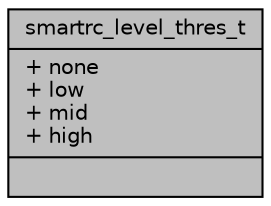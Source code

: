 digraph "smartrc_level_thres_t"
{
 // INTERACTIVE_SVG=YES
 // LATEX_PDF_SIZE
  bgcolor="transparent";
  edge [fontname="Helvetica",fontsize="10",labelfontname="Helvetica",labelfontsize="10"];
  node [fontname="Helvetica",fontsize="10",shape=record];
  Node1 [label="{smartrc_level_thres_t\n|+ none\l+ low\l+ mid\l+ high\l|}",height=0.2,width=0.4,color="black", fillcolor="grey75", style="filled", fontcolor="black",tooltip=" "];
}
